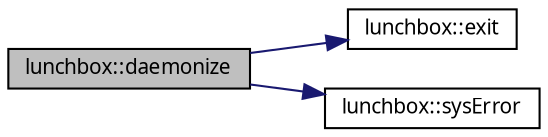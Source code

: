 digraph "lunchbox::daemonize"
{
  edge [fontname="Sans",fontsize="10",labelfontname="Sans",labelfontsize="10"];
  node [fontname="Sans",fontsize="10",shape=record];
  rankdir="LR";
  Node1 [label="lunchbox::daemonize",height=0.2,width=0.4,color="black", fillcolor="grey75", style="filled" fontcolor="black"];
  Node1 -> Node2 [color="midnightblue",fontsize="10",style="solid",fontname="Sans"];
  Node2 [label="lunchbox::exit",height=0.2,width=0.4,color="black", fillcolor="white", style="filled",URL="$namespacelunchbox.html#aeeabf5966e81d8453f3d49a1df3f7c2e",tooltip="De-initialize the Lunchbox base classes. "];
  Node1 -> Node3 [color="midnightblue",fontsize="10",style="solid",fontname="Sans"];
  Node3 [label="lunchbox::sysError",height=0.2,width=0.4,color="black", fillcolor="white", style="filled",URL="$namespacelunchbox.html#aec9c14a9fccca3462ee8731d27842ee9",tooltip="Print a textual description of the current system error. "];
}
